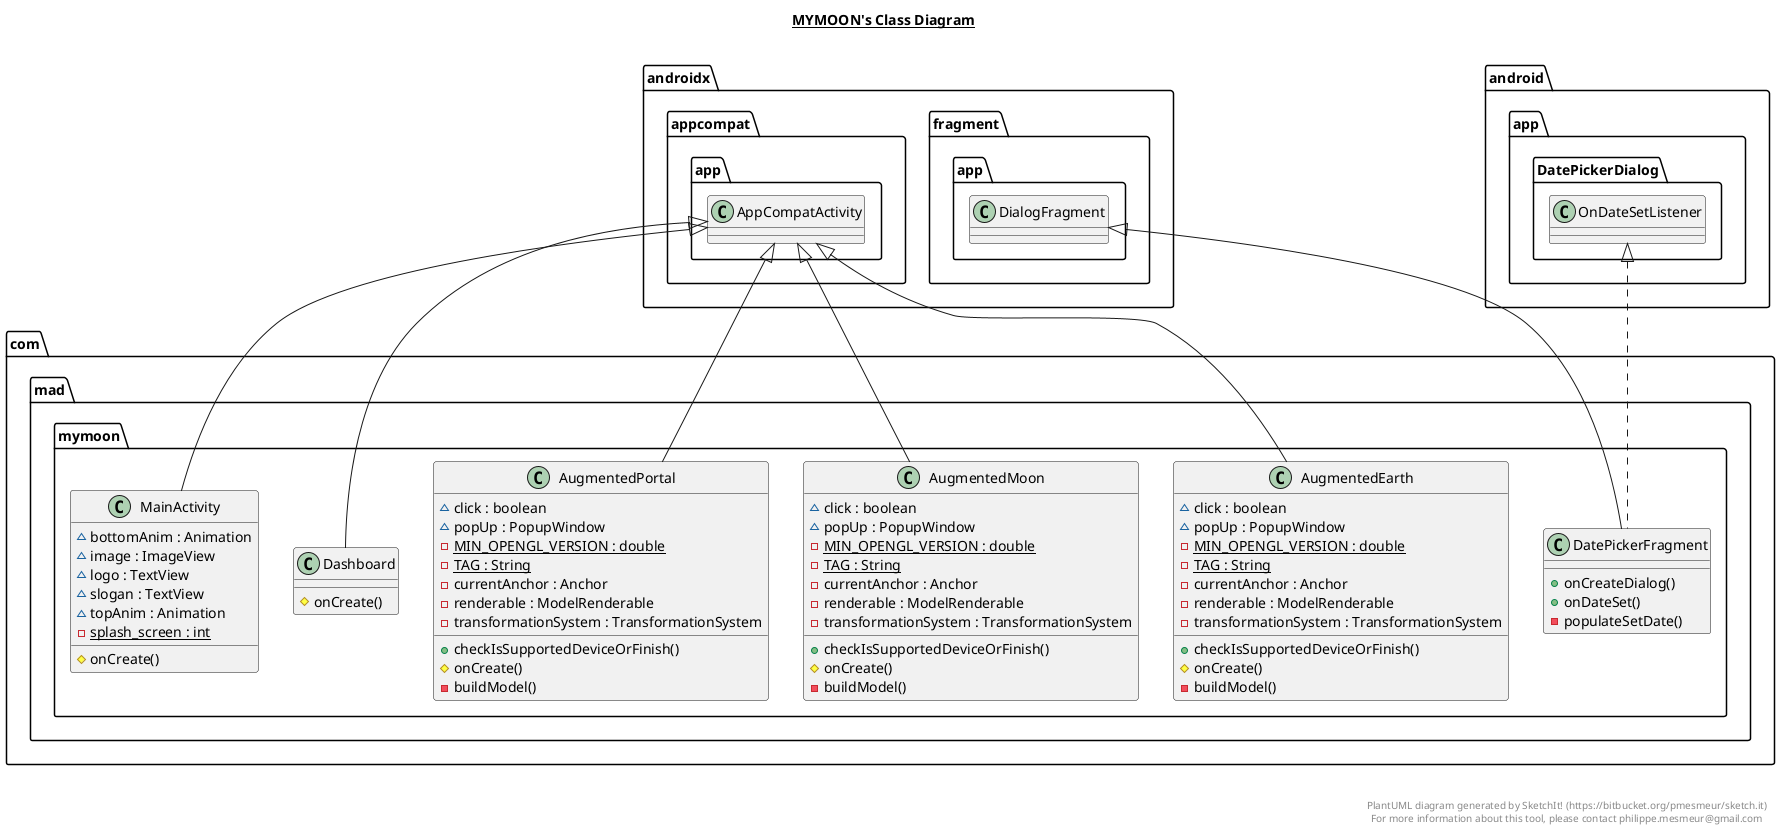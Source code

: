 @startuml

title __MYMOON's Class Diagram__\n

  namespace com.mad.mymoon {
    class com.mad.mymoon.AugmentedEarth {
        ~ click : boolean
        ~ popUp : PopupWindow
        {static} - MIN_OPENGL_VERSION : double
        {static} - TAG : String
        - currentAnchor : Anchor
        - renderable : ModelRenderable
        - transformationSystem : TransformationSystem
        + checkIsSupportedDeviceOrFinish()
        # onCreate()
        - buildModel()
    }
  }
  

  namespace com.mad.mymoon {
    class com.mad.mymoon.AugmentedMoon {
        ~ click : boolean
        ~ popUp : PopupWindow
        {static} - MIN_OPENGL_VERSION : double
        {static} - TAG : String
        - currentAnchor : Anchor
        - renderable : ModelRenderable
        - transformationSystem : TransformationSystem
        + checkIsSupportedDeviceOrFinish()
        # onCreate()
        - buildModel()
    }
  }
  

  namespace com.mad.mymoon {
    class com.mad.mymoon.AugmentedPortal {
        ~ click : boolean
        ~ popUp : PopupWindow
        {static} - MIN_OPENGL_VERSION : double
        {static} - TAG : String
        - currentAnchor : Anchor
        - renderable : ModelRenderable
        - transformationSystem : TransformationSystem
        + checkIsSupportedDeviceOrFinish()
        # onCreate()
        - buildModel()
    }
  }
  

  namespace com.mad.mymoon {
    class com.mad.mymoon.Dashboard {
        # onCreate()
    }
  }
  

  namespace com.mad.mymoon {
    class com.mad.mymoon.DatePickerFragment {
        + onCreateDialog()
        + onDateSet()
        - populateSetDate()
    }
  }
  

  namespace com.mad.mymoon {
    class com.mad.mymoon.MainActivity {
        ~ bottomAnim : Animation
        ~ image : ImageView
        ~ logo : TextView
        ~ slogan : TextView
        ~ topAnim : Animation
        {static} - splash_screen : int
        # onCreate()
    }
  }
  

  com.mad.mymoon.AugmentedEarth -up-|> androidx.appcompat.app.AppCompatActivity
  com.mad.mymoon.AugmentedMoon -up-|> androidx.appcompat.app.AppCompatActivity
  com.mad.mymoon.AugmentedPortal -up-|> androidx.appcompat.app.AppCompatActivity
  com.mad.mymoon.Dashboard -up-|> androidx.appcompat.app.AppCompatActivity
  com.mad.mymoon.DatePickerFragment .up.|> android.app.DatePickerDialog.OnDateSetListener
  com.mad.mymoon.DatePickerFragment -up-|> androidx.fragment.app.DialogFragment
  com.mad.mymoon.MainActivity -up-|> androidx.appcompat.app.AppCompatActivity


right footer


PlantUML diagram generated by SketchIt! (https://bitbucket.org/pmesmeur/sketch.it)
For more information about this tool, please contact philippe.mesmeur@gmail.com
endfooter

@enduml
